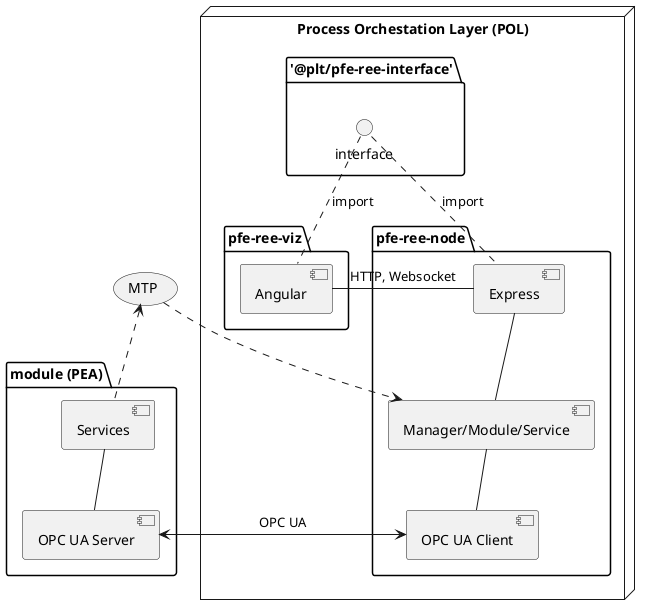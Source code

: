 @startuml



package "module (PEA)" {
    [Services] -- [OPC UA Server]
}

node "Process Orchestation Layer (POL)" {
    package "pfe-ree-node" {
        [Express] -- [Manager/Module/Service]
        [Manager/Module/Service] -- [OPC UA Client]
    }

    package "pfe-ree-viz" {
        [Angular] -right- [Express] : HTTP, Websocket
    }

    package '@plt/pfe-ree-interface' {
        () interface as if
    }
}

if .down. [Express] : import
if .down. [Angular] : import

[OPC UA Server] <-left-> [OPC UA Client] : OPC UA

(MTP) <.down. [Services]
(MTP) .down.> [Manager/Module/Service]

@enduml